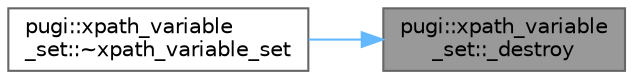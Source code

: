 digraph "pugi::xpath_variable_set::_destroy"
{
 // INTERACTIVE_SVG=YES
 // LATEX_PDF_SIZE
  bgcolor="transparent";
  edge [fontname=Helvetica,fontsize=10,labelfontname=Helvetica,labelfontsize=10];
  node [fontname=Helvetica,fontsize=10,shape=box,height=0.2,width=0.4];
  rankdir="RL";
  Node1 [id="Node000001",label="pugi::xpath_variable\l_set::_destroy",height=0.2,width=0.4,color="gray40", fillcolor="grey60", style="filled", fontcolor="black",tooltip=" "];
  Node1 -> Node2 [id="edge1_Node000001_Node000002",dir="back",color="steelblue1",style="solid",tooltip=" "];
  Node2 [id="Node000002",label="pugi::xpath_variable\l_set::~xpath_variable_set",height=0.2,width=0.4,color="grey40", fillcolor="white", style="filled",URL="$de/dfa/classpugi_1_1xpath__variable__set.html#a6a0df4fa59236eee33ba902691330f70",tooltip=" "];
}
